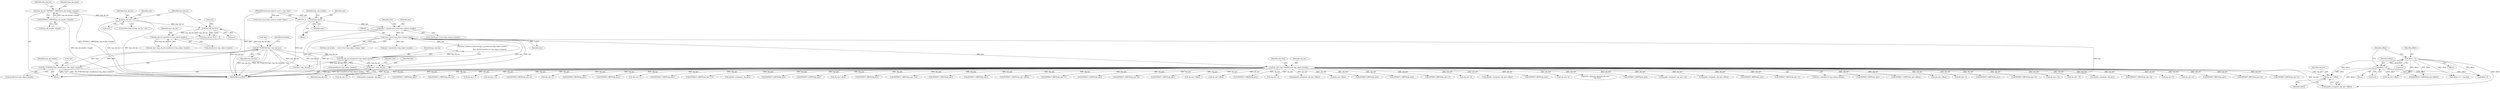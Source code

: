 digraph "0_tcpdump_a25211918f2e790c67d859d20ccf8dbb81da1598@pointer" {
"1001498" [label="(Call,obj_tptr+offset)"];
"1000341" [label="(Call,obj_tptr=tptr+sizeof(struct lmp_object_header))"];
"1000264" [label="(Call,(const struct lmp_object_header *)tptr)"];
"1001901" [label="(Call,tptr+=lmp_obj_len)"];
"1000353" [label="(Call,ND_TCHECK2(*tptr, lmp_obj_len))"];
"1000257" [label="(Call,ND_TCHECK2(*tptr, sizeof(struct lmp_object_header)))"];
"1000349" [label="(Call,lmp_obj_len-sizeof(struct lmp_object_header))"];
"1000331" [label="(Call,lmp_obj_len % 4)"];
"1000320" [label="(Call,lmp_obj_len < 4)"];
"1000267" [label="(Call,lmp_obj_len=EXTRACT_16BITS(lmp_obj_header->length))"];
"1000269" [label="(Call,EXTRACT_16BITS(lmp_obj_header->length))"];
"1001897" [label="(Call,lmp_obj_len-sizeof(struct lmp_object_header))"];
"1000244" [label="(Call,tptr+=sizeof(const struct lmp_common_header))"];
"1000127" [label="(Call,tptr=pptr)"];
"1000112" [label="(MethodParameterIn,register const u_char *pptr)"];
"1001505" [label="(Call,offset+=4)"];
"1001480" [label="(Call,offset = 0)"];
"1001100" [label="(Call,EXTRACT_16BITS(obj_tptr))"];
"1001748" [label="(Call,EXTRACT_8BITS(obj_tptr+3))"];
"1001796" [label="(Call,obj_tptr+12)"];
"1001785" [label="(Call,obj_tptr+10)"];
"1000420" [label="(Call,ipaddr_string(ndo, obj_tptr))"];
"1000264" [label="(Call,(const struct lmp_object_header *)tptr)"];
"1001757" [label="(Call,EXTRACT_16BITS(obj_tptr+4))"];
"1001499" [label="(Identifier,obj_tptr)"];
"1001858" [label="(Call,obj_tptr+3)"];
"1000257" [label="(Call,ND_TCHECK2(*tptr, sizeof(struct lmp_object_header)))"];
"1001758" [label="(Call,obj_tptr+4)"];
"1000129" [label="(Identifier,pptr)"];
"1000804" [label="(Call,EXTRACT_8BITS(obj_tptr))"];
"1001857" [label="(Call,EXTRACT_8BITS(obj_tptr+3))"];
"1000127" [label="(Call,tptr=pptr)"];
"1001898" [label="(Identifier,lmp_obj_len)"];
"1001723" [label="(Call,EXTRACT_8BITS(obj_tptr+1))"];
"1001506" [label="(Identifier,offset)"];
"1001701" [label="(Call,obj_tptr+1)"];
"1000332" [label="(Identifier,lmp_obj_len)"];
"1000553" [label="(Call,ipaddr_string(ndo, obj_tptr))"];
"1001823" [label="(Call,EXTRACT_32BITS(obj_tptr))"];
"1000260" [label="(Call,sizeof(struct lmp_object_header))"];
"1001484" [label="(Call,offset+4 <= obj_tlen)"];
"1001505" [label="(Call,offset+=4)"];
"1001905" [label="(Identifier,tlen)"];
"1000132" [label="(Call,(const struct lmp_common_header *)pptr)"];
"1000268" [label="(Identifier,lmp_obj_len)"];
"1000246" [label="(Call,sizeof(const struct lmp_common_header))"];
"1000322" [label="(Literal,4)"];
"1000131" [label="(Identifier,lmp_com_header)"];
"1000270" [label="(Call,lmp_obj_header->length)"];
"1001485" [label="(Call,offset+4)"];
"1000258" [label="(Call,*tptr)"];
"1000330" [label="(Call,(lmp_obj_len % 4) != 0)"];
"1001897" [label="(Call,lmp_obj_len-sizeof(struct lmp_object_header))"];
"1001775" [label="(Call,EXTRACT_16BITS(obj_tptr+8))"];
"1001913" [label="(MethodReturn,RET)"];
"1001705" [label="(Call,obj_tptr+1)"];
"1001800" [label="(Call,obj_tptr+12)"];
"1001736" [label="(Call,EXTRACT_8BITS(obj_tptr+2))"];
"1001720" [label="(Call,obj_tptr+1)"];
"1001649" [label="(Call,EXTRACT_8BITS(obj_tptr))"];
"1001902" [label="(Identifier,tptr)"];
"1000333" [label="(Literal,4)"];
"1001903" [label="(Identifier,lmp_obj_len)"];
"1001486" [label="(Identifier,offset)"];
"1000922" [label="(Call,EXTRACT_8BITS(obj_tptr))"];
"1000341" [label="(Call,obj_tptr=tptr+sizeof(struct lmp_object_header))"];
"1001724" [label="(Call,obj_tptr+1)"];
"1000387" [label="(Call,EXTRACT_32BITS(obj_tptr))"];
"1000326" [label="(Identifier,ndo)"];
"1000245" [label="(Identifier,tptr)"];
"1001799" [label="(Call,EXTRACT_32BITS(obj_tptr+12))"];
"1000350" [label="(Identifier,lmp_obj_len)"];
"1000334" [label="(Literal,0)"];
"1000444" [label="(Call,ip6addr_string(ndo, obj_tptr))"];
"1000263" [label="(Identifier,lmp_obj_header)"];
"1001890" [label="(Call,print_unknown_data(ndo,tptr+sizeof(struct lmp_object_header),\"\n\t    \",\n                               lmp_obj_len-sizeof(struct lmp_object_header)))"];
"1001480" [label="(Call,offset = 0)"];
"1001132" [label="(Call,EXTRACT_32BITS(obj_tptr))"];
"1001901" [label="(Call,tptr+=lmp_obj_len)"];
"1000267" [label="(Call,lmp_obj_len=EXTRACT_16BITS(lmp_obj_header->length))"];
"1001618" [label="(Call,EXTRACT_32BITS(obj_tptr))"];
"1001528" [label="(Call,obj_tptr+offset)"];
"1001674" [label="(Call,EXTRACT_8BITS(obj_tptr))"];
"1001784" [label="(Call,EXTRACT_16BITS(obj_tptr+10))"];
"1000114" [label="(Block,)"];
"1000499" [label="(Call,EXTRACT_32BITS(obj_tptr))"];
"1000585" [label="(Call,EXTRACT_16BITS(obj_tptr))"];
"1001556" [label="(Call,EXTRACT_32BITS(obj_tptr+offset))"];
"1001482" [label="(Literal,0)"];
"1000343" [label="(Call,tptr+sizeof(struct lmp_object_header))"];
"1000342" [label="(Identifier,obj_tptr)"];
"1001719" [label="(Call,EXTRACT_8BITS(obj_tptr+1))"];
"1001498" [label="(Call,obj_tptr+offset)"];
"1000521" [label="(Call,EXTRACT_32BITS(obj_tptr))"];
"1000269" [label="(Call,EXTRACT_16BITS(lmp_obj_header->length))"];
"1000266" [label="(Identifier,tptr)"];
"1001766" [label="(Call,EXTRACT_16BITS(obj_tptr+6))"];
"1000468" [label="(Call,EXTRACT_32BITS(obj_tptr))"];
"1000244" [label="(Call,tptr+=sizeof(const struct lmp_common_header))"];
"1001163" [label="(Call,obj_tptr+offset)"];
"1000351" [label="(Call,sizeof(struct lmp_object_header))"];
"1000112" [label="(MethodParameterIn,register const u_char *pptr)"];
"1001904" [label="(Call,tlen-=lmp_obj_len)"];
"1001272" [label="(Call,obj_tptr+offset)"];
"1001501" [label="(Call,EXTRACT_32BITS(obj_tptr+offset))"];
"1001478" [label="(Block,)"];
"1000349" [label="(Call,lmp_obj_len-sizeof(struct lmp_object_header))"];
"1001502" [label="(Call,obj_tptr+offset)"];
"1000988" [label="(Call,EXTRACT_16BITS(obj_tptr))"];
"1001737" [label="(Call,obj_tptr+2)"];
"1001270" [label="(Call,ip6addr_string(ndo, obj_tptr+offset))"];
"1001380" [label="(Call,obj_tptr+offset)"];
"1000262" [label="(Call,lmp_obj_header = (const struct lmp_object_header *)tptr)"];
"1000347" [label="(Call,obj_tlen=lmp_obj_len-sizeof(struct lmp_object_header))"];
"1000320" [label="(Call,lmp_obj_len < 4)"];
"1001892" [label="(Call,tptr+sizeof(struct lmp_object_header))"];
"1001899" [label="(Call,sizeof(struct lmp_object_header))"];
"1000653" [label="(Call,EXTRACT_8BITS(obj_tptr))"];
"1001596" [label="(Call,EXTRACT_32BITS(obj_tptr))"];
"1001700" [label="(Call,EXTRACT_8BITS(obj_tptr+1))"];
"1001776" [label="(Call,obj_tptr+8)"];
"1000128" [label="(Identifier,tptr)"];
"1000348" [label="(Identifier,obj_tlen)"];
"1000321" [label="(Identifier,lmp_obj_len)"];
"1001500" [label="(Identifier,offset)"];
"1001526" [label="(Call,ip6addr_string(ndo, obj_tptr+offset))"];
"1000863" [label="(Call,EXTRACT_8BITS(obj_tptr))"];
"1000354" [label="(Call,*tptr)"];
"1001767" [label="(Call,obj_tptr+6)"];
"1000256" [label="(Block,)"];
"1001874" [label="(Call,print_unknown_data(ndo,obj_tptr,\"\n\t    \",obj_tlen))"];
"1000618" [label="(Call,EXTRACT_32BITS(obj_tptr))"];
"1001794" [label="(Call,ipaddr_string(ndo, obj_tptr+12))"];
"1000249" [label="(Identifier,tlen)"];
"1001481" [label="(Identifier,offset)"];
"1001161" [label="(Call,ipaddr_string(ndo, obj_tptr+offset))"];
"1000356" [label="(Identifier,lmp_obj_len)"];
"1000749" [label="(Call,EXTRACT_8BITS(obj_tptr))"];
"1000358" [label="(Identifier,hexdump)"];
"1001704" [label="(Call,EXTRACT_8BITS(obj_tptr+1))"];
"1000331" [label="(Call,lmp_obj_len % 4)"];
"1000319" [label="(ControlStructure,if (lmp_obj_len < 4))"];
"1001507" [label="(Literal,4)"];
"1001496" [label="(Call,ipaddr_string(ndo, obj_tptr+offset))"];
"1000701" [label="(Call,EXTRACT_8BITS(obj_tptr))"];
"1001379" [label="(Call,EXTRACT_32BITS(obj_tptr+offset))"];
"1000353" [label="(Call,ND_TCHECK2(*tptr, lmp_obj_len))"];
"1001489" [label="(Block,)"];
"1001557" [label="(Call,obj_tptr+offset)"];
"1000274" [label="(Identifier,lmp_obj_ctype)"];
"1001749" [label="(Call,obj_tptr+3)"];
"1001498" -> "1001496"  [label="AST: "];
"1001498" -> "1001500"  [label="CFG: "];
"1001499" -> "1001498"  [label="AST: "];
"1001500" -> "1001498"  [label="AST: "];
"1001496" -> "1001498"  [label="CFG: "];
"1000341" -> "1001498"  [label="DDG: obj_tptr"];
"1001505" -> "1001498"  [label="DDG: offset"];
"1001480" -> "1001498"  [label="DDG: offset"];
"1000341" -> "1000256"  [label="AST: "];
"1000341" -> "1000343"  [label="CFG: "];
"1000342" -> "1000341"  [label="AST: "];
"1000343" -> "1000341"  [label="AST: "];
"1000348" -> "1000341"  [label="CFG: "];
"1000341" -> "1001913"  [label="DDG: tptr+sizeof(struct lmp_object_header)"];
"1000341" -> "1001913"  [label="DDG: obj_tptr"];
"1000264" -> "1000341"  [label="DDG: tptr"];
"1000341" -> "1000387"  [label="DDG: obj_tptr"];
"1000341" -> "1000420"  [label="DDG: obj_tptr"];
"1000341" -> "1000444"  [label="DDG: obj_tptr"];
"1000341" -> "1000468"  [label="DDG: obj_tptr"];
"1000341" -> "1000499"  [label="DDG: obj_tptr"];
"1000341" -> "1000521"  [label="DDG: obj_tptr"];
"1000341" -> "1000553"  [label="DDG: obj_tptr"];
"1000341" -> "1000585"  [label="DDG: obj_tptr"];
"1000341" -> "1000618"  [label="DDG: obj_tptr"];
"1000341" -> "1000653"  [label="DDG: obj_tptr"];
"1000341" -> "1000701"  [label="DDG: obj_tptr"];
"1000341" -> "1000749"  [label="DDG: obj_tptr"];
"1000341" -> "1000804"  [label="DDG: obj_tptr"];
"1000341" -> "1000863"  [label="DDG: obj_tptr"];
"1000341" -> "1000922"  [label="DDG: obj_tptr"];
"1000341" -> "1000988"  [label="DDG: obj_tptr"];
"1000341" -> "1001100"  [label="DDG: obj_tptr"];
"1000341" -> "1001132"  [label="DDG: obj_tptr"];
"1000341" -> "1001161"  [label="DDG: obj_tptr"];
"1000341" -> "1001163"  [label="DDG: obj_tptr"];
"1000341" -> "1001270"  [label="DDG: obj_tptr"];
"1000341" -> "1001272"  [label="DDG: obj_tptr"];
"1000341" -> "1001379"  [label="DDG: obj_tptr"];
"1000341" -> "1001380"  [label="DDG: obj_tptr"];
"1000341" -> "1001496"  [label="DDG: obj_tptr"];
"1000341" -> "1001526"  [label="DDG: obj_tptr"];
"1000341" -> "1001528"  [label="DDG: obj_tptr"];
"1000341" -> "1001556"  [label="DDG: obj_tptr"];
"1000341" -> "1001557"  [label="DDG: obj_tptr"];
"1000341" -> "1001596"  [label="DDG: obj_tptr"];
"1000341" -> "1001618"  [label="DDG: obj_tptr"];
"1000341" -> "1001649"  [label="DDG: obj_tptr"];
"1000341" -> "1001674"  [label="DDG: obj_tptr"];
"1000341" -> "1001700"  [label="DDG: obj_tptr"];
"1000341" -> "1001701"  [label="DDG: obj_tptr"];
"1000341" -> "1001704"  [label="DDG: obj_tptr"];
"1000341" -> "1001705"  [label="DDG: obj_tptr"];
"1000341" -> "1001719"  [label="DDG: obj_tptr"];
"1000341" -> "1001720"  [label="DDG: obj_tptr"];
"1000341" -> "1001723"  [label="DDG: obj_tptr"];
"1000341" -> "1001724"  [label="DDG: obj_tptr"];
"1000341" -> "1001736"  [label="DDG: obj_tptr"];
"1000341" -> "1001737"  [label="DDG: obj_tptr"];
"1000341" -> "1001748"  [label="DDG: obj_tptr"];
"1000341" -> "1001749"  [label="DDG: obj_tptr"];
"1000341" -> "1001757"  [label="DDG: obj_tptr"];
"1000341" -> "1001758"  [label="DDG: obj_tptr"];
"1000341" -> "1001766"  [label="DDG: obj_tptr"];
"1000341" -> "1001767"  [label="DDG: obj_tptr"];
"1000341" -> "1001775"  [label="DDG: obj_tptr"];
"1000341" -> "1001776"  [label="DDG: obj_tptr"];
"1000341" -> "1001784"  [label="DDG: obj_tptr"];
"1000341" -> "1001785"  [label="DDG: obj_tptr"];
"1000341" -> "1001794"  [label="DDG: obj_tptr"];
"1000341" -> "1001796"  [label="DDG: obj_tptr"];
"1000341" -> "1001799"  [label="DDG: obj_tptr"];
"1000341" -> "1001800"  [label="DDG: obj_tptr"];
"1000341" -> "1001823"  [label="DDG: obj_tptr"];
"1000341" -> "1001857"  [label="DDG: obj_tptr"];
"1000341" -> "1001858"  [label="DDG: obj_tptr"];
"1000341" -> "1001874"  [label="DDG: obj_tptr"];
"1000264" -> "1000262"  [label="AST: "];
"1000264" -> "1000266"  [label="CFG: "];
"1000265" -> "1000264"  [label="AST: "];
"1000266" -> "1000264"  [label="AST: "];
"1000262" -> "1000264"  [label="CFG: "];
"1000264" -> "1001913"  [label="DDG: tptr"];
"1000264" -> "1000262"  [label="DDG: tptr"];
"1001901" -> "1000264"  [label="DDG: tptr"];
"1000244" -> "1000264"  [label="DDG: tptr"];
"1000264" -> "1000343"  [label="DDG: tptr"];
"1000264" -> "1001890"  [label="DDG: tptr"];
"1000264" -> "1001892"  [label="DDG: tptr"];
"1000264" -> "1001901"  [label="DDG: tptr"];
"1001901" -> "1000256"  [label="AST: "];
"1001901" -> "1001903"  [label="CFG: "];
"1001902" -> "1001901"  [label="AST: "];
"1001903" -> "1001901"  [label="AST: "];
"1001905" -> "1001901"  [label="CFG: "];
"1001901" -> "1001913"  [label="DDG: tptr"];
"1000353" -> "1001901"  [label="DDG: lmp_obj_len"];
"1001897" -> "1001901"  [label="DDG: lmp_obj_len"];
"1000353" -> "1000256"  [label="AST: "];
"1000353" -> "1000356"  [label="CFG: "];
"1000354" -> "1000353"  [label="AST: "];
"1000356" -> "1000353"  [label="AST: "];
"1000358" -> "1000353"  [label="CFG: "];
"1000353" -> "1001913"  [label="DDG: lmp_obj_len"];
"1000353" -> "1001913"  [label="DDG: ND_TCHECK2(*tptr, lmp_obj_len)"];
"1000353" -> "1001913"  [label="DDG: *tptr"];
"1000353" -> "1000257"  [label="DDG: *tptr"];
"1000257" -> "1000353"  [label="DDG: *tptr"];
"1000349" -> "1000353"  [label="DDG: lmp_obj_len"];
"1000353" -> "1001897"  [label="DDG: lmp_obj_len"];
"1000353" -> "1001904"  [label="DDG: lmp_obj_len"];
"1000257" -> "1000256"  [label="AST: "];
"1000257" -> "1000260"  [label="CFG: "];
"1000258" -> "1000257"  [label="AST: "];
"1000260" -> "1000257"  [label="AST: "];
"1000263" -> "1000257"  [label="CFG: "];
"1000257" -> "1001913"  [label="DDG: *tptr"];
"1000257" -> "1001913"  [label="DDG: ND_TCHECK2(*tptr, sizeof(struct lmp_object_header))"];
"1000349" -> "1000347"  [label="AST: "];
"1000349" -> "1000351"  [label="CFG: "];
"1000350" -> "1000349"  [label="AST: "];
"1000351" -> "1000349"  [label="AST: "];
"1000347" -> "1000349"  [label="CFG: "];
"1000349" -> "1000347"  [label="DDG: lmp_obj_len"];
"1000331" -> "1000349"  [label="DDG: lmp_obj_len"];
"1000331" -> "1000330"  [label="AST: "];
"1000331" -> "1000333"  [label="CFG: "];
"1000332" -> "1000331"  [label="AST: "];
"1000333" -> "1000331"  [label="AST: "];
"1000334" -> "1000331"  [label="CFG: "];
"1000331" -> "1001913"  [label="DDG: lmp_obj_len"];
"1000331" -> "1000330"  [label="DDG: lmp_obj_len"];
"1000331" -> "1000330"  [label="DDG: 4"];
"1000320" -> "1000331"  [label="DDG: lmp_obj_len"];
"1000320" -> "1000319"  [label="AST: "];
"1000320" -> "1000322"  [label="CFG: "];
"1000321" -> "1000320"  [label="AST: "];
"1000322" -> "1000320"  [label="AST: "];
"1000326" -> "1000320"  [label="CFG: "];
"1000332" -> "1000320"  [label="CFG: "];
"1000320" -> "1001913"  [label="DDG: lmp_obj_len"];
"1000320" -> "1001913"  [label="DDG: lmp_obj_len < 4"];
"1000267" -> "1000320"  [label="DDG: lmp_obj_len"];
"1000267" -> "1000256"  [label="AST: "];
"1000267" -> "1000269"  [label="CFG: "];
"1000268" -> "1000267"  [label="AST: "];
"1000269" -> "1000267"  [label="AST: "];
"1000274" -> "1000267"  [label="CFG: "];
"1000267" -> "1001913"  [label="DDG: EXTRACT_16BITS(lmp_obj_header->length)"];
"1000269" -> "1000267"  [label="DDG: lmp_obj_header->length"];
"1000269" -> "1000270"  [label="CFG: "];
"1000270" -> "1000269"  [label="AST: "];
"1000269" -> "1001913"  [label="DDG: lmp_obj_header->length"];
"1001897" -> "1001890"  [label="AST: "];
"1001897" -> "1001899"  [label="CFG: "];
"1001898" -> "1001897"  [label="AST: "];
"1001899" -> "1001897"  [label="AST: "];
"1001890" -> "1001897"  [label="CFG: "];
"1001897" -> "1001890"  [label="DDG: lmp_obj_len"];
"1001897" -> "1001904"  [label="DDG: lmp_obj_len"];
"1000244" -> "1000114"  [label="AST: "];
"1000244" -> "1000246"  [label="CFG: "];
"1000245" -> "1000244"  [label="AST: "];
"1000246" -> "1000244"  [label="AST: "];
"1000249" -> "1000244"  [label="CFG: "];
"1000244" -> "1001913"  [label="DDG: tptr"];
"1000127" -> "1000244"  [label="DDG: tptr"];
"1000127" -> "1000114"  [label="AST: "];
"1000127" -> "1000129"  [label="CFG: "];
"1000128" -> "1000127"  [label="AST: "];
"1000129" -> "1000127"  [label="AST: "];
"1000131" -> "1000127"  [label="CFG: "];
"1000127" -> "1001913"  [label="DDG: tptr"];
"1000112" -> "1000127"  [label="DDG: pptr"];
"1000112" -> "1000110"  [label="AST: "];
"1000112" -> "1001913"  [label="DDG: pptr"];
"1000112" -> "1000132"  [label="DDG: pptr"];
"1001505" -> "1001489"  [label="AST: "];
"1001505" -> "1001507"  [label="CFG: "];
"1001506" -> "1001505"  [label="AST: "];
"1001507" -> "1001505"  [label="AST: "];
"1001486" -> "1001505"  [label="CFG: "];
"1001505" -> "1001484"  [label="DDG: offset"];
"1001505" -> "1001485"  [label="DDG: offset"];
"1001505" -> "1001496"  [label="DDG: offset"];
"1001505" -> "1001501"  [label="DDG: offset"];
"1001505" -> "1001502"  [label="DDG: offset"];
"1001480" -> "1001505"  [label="DDG: offset"];
"1001480" -> "1001478"  [label="AST: "];
"1001480" -> "1001482"  [label="CFG: "];
"1001481" -> "1001480"  [label="AST: "];
"1001482" -> "1001480"  [label="AST: "];
"1001486" -> "1001480"  [label="CFG: "];
"1001480" -> "1001484"  [label="DDG: offset"];
"1001480" -> "1001485"  [label="DDG: offset"];
"1001480" -> "1001496"  [label="DDG: offset"];
"1001480" -> "1001501"  [label="DDG: offset"];
"1001480" -> "1001502"  [label="DDG: offset"];
}
